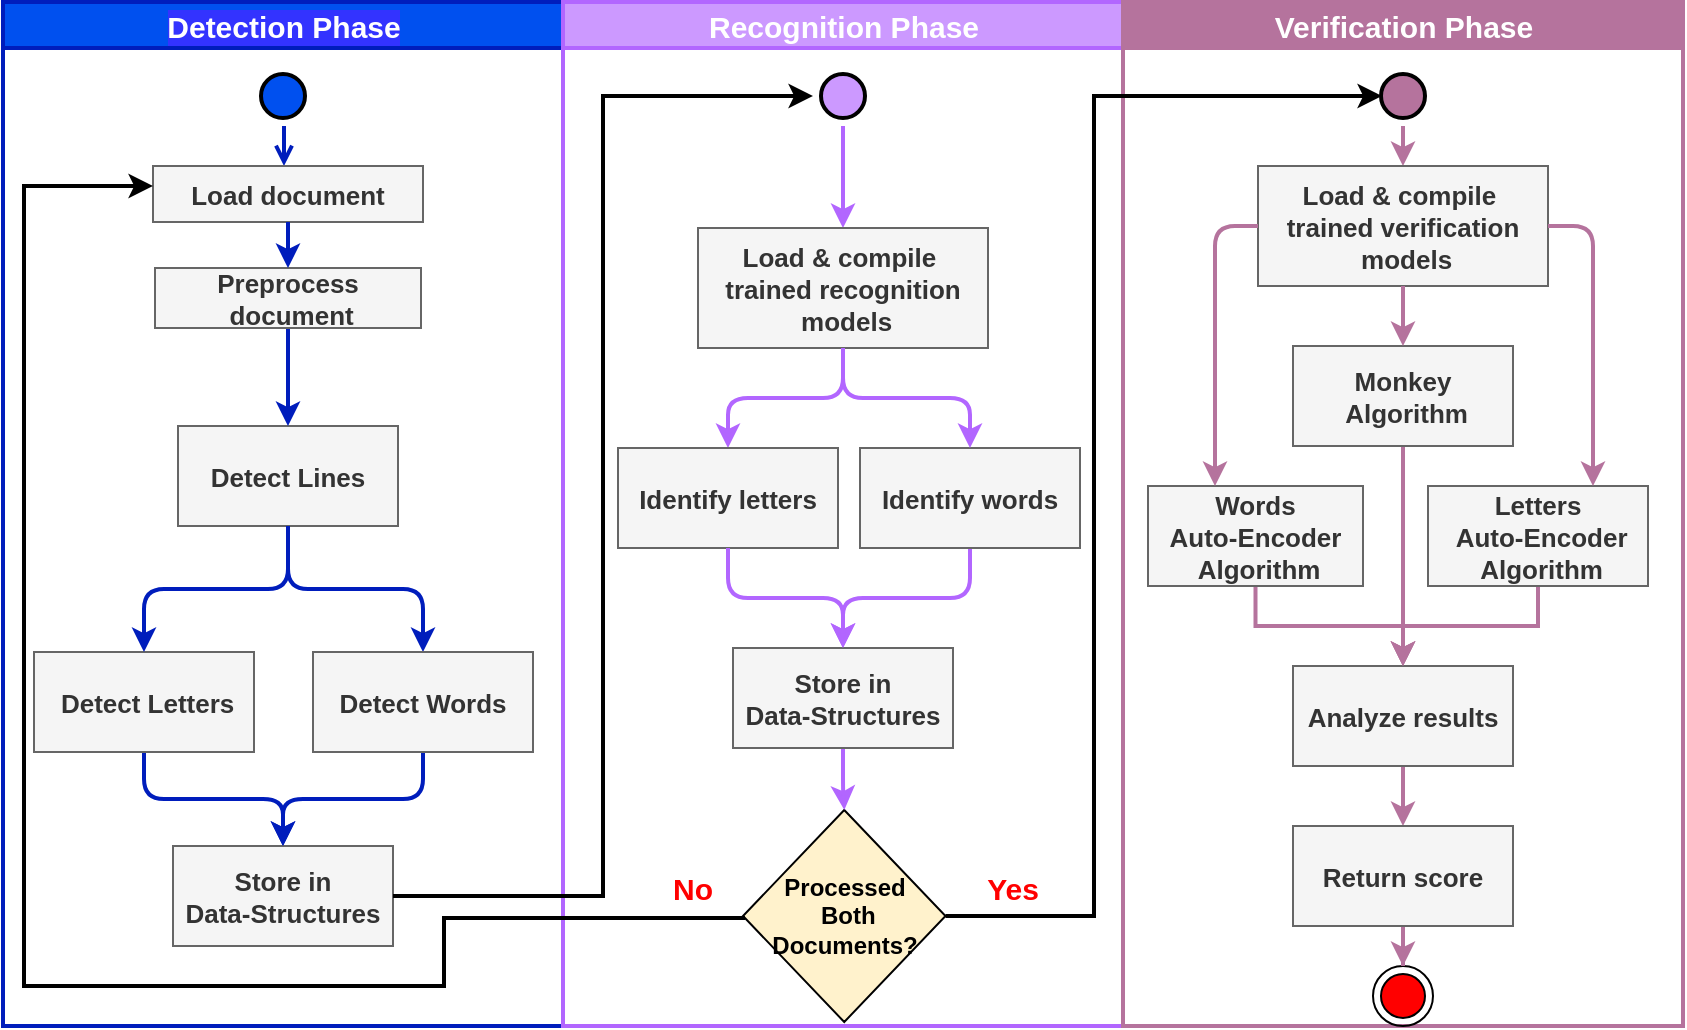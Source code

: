 <mxfile version="13.1.1" type="device"><diagram name="Page-1" id="e7e014a7-5840-1c2e-5031-d8a46d1fe8dd"><mxGraphModel dx="782" dy="437" grid="1" gridSize="10" guides="1" tooltips="1" connect="1" arrows="1" fold="1" page="1" pageScale="1" pageWidth="1169" pageHeight="826" background="#ffffff" math="0" shadow="0"><root><mxCell id="0"/><mxCell id="1" parent="0"/><mxCell id="2" value="Detection Phase" style="swimlane;whiteSpace=wrap;rounded=0;fontSize=15;strokeColor=#001DBC;strokeWidth=2;fillColor=#0050ef;labelBackgroundColor=#3333FF;endFill=1;endArrow=open;startSize=23;fontColor=#FFFFFF;fontStyle=1" parent="1" vertex="1"><mxGeometry x="164.5" y="128" width="280" height="512" as="geometry"/></mxCell><mxCell id="5" value="" style="ellipse;shape=startState;fillColor=#0050ef;strokeColor=#000000;rounded=0;fontSize=11;strokeWidth=2;labelBackgroundColor=#ffffff;endFill=1;endArrow=open;" parent="2" vertex="1"><mxGeometry x="125" y="32" width="30" height="30" as="geometry"/></mxCell><mxCell id="6" value="" style="edgeStyle=elbowEdgeStyle;elbow=horizontal;verticalAlign=middle;endArrow=open;strokeColor=#001DBC;endFill=1;rounded=0;strokeWidth=2;fillColor=#0050ef;" parent="2" target="7" edge="1"><mxGeometry x="100" y="40" as="geometry"><mxPoint x="115" y="110" as="targetPoint"/><mxPoint x="140.5" y="62" as="sourcePoint"/></mxGeometry></mxCell><mxCell id="7" value="Load document" style="fillColor=#f5f5f5;strokeColor=#666666;fontColor=#333333;fontSize=13;fontStyle=1" parent="2" vertex="1"><mxGeometry x="75" y="82" width="135" height="28" as="geometry"/></mxCell><mxCell id="zbgjQvauJ4U8vsJd3DAm-43" style="edgeStyle=orthogonalEdgeStyle;rounded=1;orthogonalLoop=1;jettySize=auto;html=1;fillColor=#CC99FF;strokeColor=#001DBC;strokeWidth=2;endArrow=classic;fontSize=12;fontStyle=1;startSize=23;" parent="2" source="8" target="10" edge="1"><mxGeometry relative="1" as="geometry"/></mxCell><mxCell id="8" value="Detect Lines" style="fillColor=#f5f5f5;strokeColor=#666666;fontColor=#333333;fontSize=13;fontStyle=1" parent="2" vertex="1"><mxGeometry x="87.5" y="212" width="110" height="50" as="geometry"/></mxCell><mxCell id="zbgjQvauJ4U8vsJd3DAm-52" style="edgeStyle=orthogonalEdgeStyle;rounded=1;orthogonalLoop=1;jettySize=auto;html=1;strokeWidth=2;strokeColor=#001DBC;fillColor=#CC99FF;endArrow=classic;fontSize=12;fontStyle=1;startSize=23;" parent="2" source="10" target="zbgjQvauJ4U8vsJd3DAm-51" edge="1"><mxGeometry relative="1" as="geometry"/></mxCell><mxCell id="10" value="Detect Words" style="fillColor=#f5f5f5;strokeColor=#666666;fontColor=#333333;fontSize=13;fontStyle=1" parent="2" vertex="1"><mxGeometry x="155" y="325" width="110" height="50" as="geometry"/></mxCell><mxCell id="zbgjQvauJ4U8vsJd3DAm-51" value="Store in &#10;Data-Structures" style="fillColor=#f5f5f5;strokeColor=#666666;fontColor=#333333;fontSize=13;fontStyle=1" parent="2" vertex="1"><mxGeometry x="85" y="422" width="110" height="50" as="geometry"/></mxCell><mxCell id="3" value="Recognition Phase" style="swimlane;whiteSpace=wrap;startSize=23;fillColor=#CC99FF;strokeColor=#B266FF;strokeWidth=2;fontColor=#FFFFFF;fontSize=15;" parent="1" vertex="1"><mxGeometry x="444.5" y="128" width="280" height="512" as="geometry"><mxRectangle x="444.5" y="128" width="80" height="23" as="alternateBounds"/></mxGeometry></mxCell><mxCell id="zbgjQvauJ4U8vsJd3DAm-56" style="edgeStyle=orthogonalEdgeStyle;orthogonalLoop=1;jettySize=auto;html=1;strokeWidth=2;fontSize=12;fontColor=#000000;fontStyle=1;strokeColor=#B266FF;fillColor=#CC99FF;startSize=23;" parent="3" source="13" target="15" edge="1"><mxGeometry relative="1" as="geometry"/></mxCell><mxCell id="13" value="" style="ellipse;shape=startState;fillColor=#CC99FF;strokeColor=#000000;fontStyle=1;startSize=23;strokeWidth=2;" parent="3" vertex="1"><mxGeometry x="125" y="32" width="30" height="30" as="geometry"/></mxCell><mxCell id="zbgjQvauJ4U8vsJd3DAm-63" style="edgeStyle=orthogonalEdgeStyle;orthogonalLoop=1;jettySize=auto;html=1;strokeWidth=2;fontSize=12;fontColor=#000000;fontStyle=1;strokeColor=#B266FF;fillColor=#CC99FF;startSize=23;" parent="3" source="15" target="zbgjQvauJ4U8vsJd3DAm-61" edge="1"><mxGeometry relative="1" as="geometry"/></mxCell><mxCell id="15" value="Load &amp; compile &#10;trained recognition&#10; models" style="fillColor=#f5f5f5;strokeColor=#666666;fontColor=#333333;fontSize=13;fontStyle=1" parent="3" vertex="1"><mxGeometry x="67.5" y="113" width="145" height="60" as="geometry"/></mxCell><mxCell id="zbgjQvauJ4U8vsJd3DAm-61" value="Identify letters" style="fillColor=#f5f5f5;strokeColor=#666666;fontColor=#333333;fontSize=13;fontStyle=1" parent="3" vertex="1"><mxGeometry x="27.5" y="223" width="110" height="50" as="geometry"/></mxCell><mxCell id="zbgjQvauJ4U8vsJd3DAm-110" value="Processed&lt;br&gt;&amp;nbsp;Both Documents?" style="rhombus;whiteSpace=wrap;html=1;fontStyle=1;fontSize=12;fillColor=#fff2cc;strokeColor=#000000;" parent="3" vertex="1"><mxGeometry x="90" y="404" width="101.25" height="106" as="geometry"/></mxCell><mxCell id="4" value="Verification Phase" style="swimlane;whiteSpace=wrap;fillColor=#B5739D;fontSize=15;fontColor=#FFFFFF;strokeWidth=2;strokeColor=#B5739D;" parent="1" vertex="1"><mxGeometry x="724.5" y="128" width="280" height="512" as="geometry"/></mxCell><mxCell id="38" value="" style="ellipse;shape=endState;fillColor=#FF0000;strokeColor=#000000;" parent="4" vertex="1"><mxGeometry x="125" y="482" width="30" height="30" as="geometry"/></mxCell><mxCell id="zbgjQvauJ4U8vsJd3DAm-119" style="edgeStyle=orthogonalEdgeStyle;rounded=1;orthogonalLoop=1;jettySize=auto;html=1;entryX=0.5;entryY=0;entryDx=0;entryDy=0;strokeColor=#B5739D;strokeWidth=2;fontSize=12;fontColor=#000000;fontStyle=1;fillColor=#CC99FF;startSize=23;" parent="4" source="zbgjQvauJ4U8vsJd3DAm-68" target="zbgjQvauJ4U8vsJd3DAm-76" edge="1"><mxGeometry relative="1" as="geometry"/></mxCell><mxCell id="zbgjQvauJ4U8vsJd3DAm-68" value="" style="ellipse;shape=startState;fillColor=#B5739D;strokeColor=#000000;fontStyle=1;startSize=23;fontSize=15;fontColor=#FFFFFF;strokeWidth=2;" parent="4" vertex="1"><mxGeometry x="125" y="32" width="30" height="30" as="geometry"/></mxCell><mxCell id="zbgjQvauJ4U8vsJd3DAm-76" value="Load &amp; compile &#10;trained verification&#10; models" style="fillColor=#f5f5f5;strokeColor=#666666;fontColor=#333333;fontSize=13;fontStyle=1" parent="4" vertex="1"><mxGeometry x="67.5" y="82" width="145" height="60" as="geometry"/></mxCell><mxCell id="zbgjQvauJ4U8vsJd3DAm-102" style="edgeStyle=orthogonalEdgeStyle;rounded=0;orthogonalLoop=1;jettySize=auto;html=1;entryX=0.5;entryY=0;entryDx=0;entryDy=0;strokeColor=#B5739D;strokeWidth=2;fontSize=15;fontColor=#FF0000;" parent="4" source="zbgjQvauJ4U8vsJd3DAm-80" target="zbgjQvauJ4U8vsJd3DAm-82" edge="1"><mxGeometry relative="1" as="geometry"/></mxCell><mxCell id="zbgjQvauJ4U8vsJd3DAm-80" value="Words&#10;Auto-Encoder&#10; Algorithm" style="fillColor=#f5f5f5;strokeColor=#666666;fontColor=#333333;fontSize=13;fontStyle=1" parent="4" vertex="1"><mxGeometry x="12.5" y="242" width="107.5" height="50" as="geometry"/></mxCell><mxCell id="zbgjQvauJ4U8vsJd3DAm-104" style="edgeStyle=orthogonalEdgeStyle;rounded=0;orthogonalLoop=1;jettySize=auto;html=1;entryX=0.5;entryY=0;entryDx=0;entryDy=0;strokeColor=#B5739D;strokeWidth=2;fontSize=15;fontColor=#FF0000;" parent="4" source="zbgjQvauJ4U8vsJd3DAm-82" target="zbgjQvauJ4U8vsJd3DAm-83" edge="1"><mxGeometry relative="1" as="geometry"/></mxCell><mxCell id="zbgjQvauJ4U8vsJd3DAm-82" value="Analyze results" style="fillColor=#f5f5f5;strokeColor=#666666;fontColor=#333333;fontSize=13;fontStyle=1" parent="4" vertex="1"><mxGeometry x="85" y="332" width="110" height="50" as="geometry"/></mxCell><mxCell id="zbgjQvauJ4U8vsJd3DAm-105" style="edgeStyle=orthogonalEdgeStyle;rounded=0;orthogonalLoop=1;jettySize=auto;html=1;strokeColor=#B5739D;strokeWidth=2;fontSize=15;fontColor=#FF0000;" parent="4" source="zbgjQvauJ4U8vsJd3DAm-83" target="38" edge="1"><mxGeometry relative="1" as="geometry"/></mxCell><mxCell id="zbgjQvauJ4U8vsJd3DAm-83" value="Return score" style="fillColor=#f5f5f5;strokeColor=#666666;fontColor=#333333;fontSize=13;fontStyle=1" parent="4" vertex="1"><mxGeometry x="85" y="412" width="110" height="50" as="geometry"/></mxCell><mxCell id="7Mtua1y4DZOM9EhncGlC-43" style="edgeStyle=orthogonalEdgeStyle;rounded=1;orthogonalLoop=1;jettySize=auto;html=1;strokeColor=#B5739D;strokeWidth=2;fontSize=12;fontColor=#000000;exitX=0;exitY=0.5;exitDx=0;exitDy=0;fontStyle=1;fillColor=#CC99FF;startSize=23;" edge="1" parent="4" source="zbgjQvauJ4U8vsJd3DAm-76" target="zbgjQvauJ4U8vsJd3DAm-80"><mxGeometry relative="1" as="geometry"><mxPoint x="35.5" y="112" as="sourcePoint"/><mxPoint x="58" y="242" as="targetPoint"/><Array as="points"><mxPoint x="46" y="112"/></Array></mxGeometry></mxCell><mxCell id="zbgjQvauJ4U8vsJd3DAm-53" style="edgeStyle=orthogonalEdgeStyle;rounded=1;orthogonalLoop=1;jettySize=auto;html=1;entryX=0.5;entryY=0;entryDx=0;entryDy=0;strokeWidth=2;strokeColor=#001DBC;fillColor=#CC99FF;endArrow=classic;fontSize=12;fontStyle=1;startSize=23;" parent="1" source="zbgjQvauJ4U8vsJd3DAm-41" target="zbgjQvauJ4U8vsJd3DAm-51" edge="1"><mxGeometry relative="1" as="geometry"/></mxCell><mxCell id="zbgjQvauJ4U8vsJd3DAm-41" value=" Detect Letters" style="fillColor=#f5f5f5;strokeColor=#666666;fontColor=#333333;fontSize=13;fontStyle=1" parent="1" vertex="1"><mxGeometry x="180" y="453" width="110" height="50" as="geometry"/></mxCell><mxCell id="zbgjQvauJ4U8vsJd3DAm-44" style="edgeStyle=orthogonalEdgeStyle;rounded=1;orthogonalLoop=1;jettySize=auto;html=1;entryX=0.5;entryY=0;entryDx=0;entryDy=0;strokeColor=#001DBC;strokeWidth=2;fillColor=#CC99FF;endArrow=classic;fontSize=12;fontStyle=1;startSize=23;" parent="1" source="8" target="zbgjQvauJ4U8vsJd3DAm-41" edge="1"><mxGeometry relative="1" as="geometry"/></mxCell><mxCell id="zbgjQvauJ4U8vsJd3DAm-57" style="edgeStyle=orthogonalEdgeStyle;rounded=0;orthogonalLoop=1;jettySize=auto;html=1;entryX=0;entryY=0.5;entryDx=0;entryDy=0;strokeWidth=2;fontSize=15;fontColor=#FFFFFF;" parent="1" source="zbgjQvauJ4U8vsJd3DAm-51" target="13" edge="1"><mxGeometry relative="1" as="geometry"/></mxCell><mxCell id="zbgjQvauJ4U8vsJd3DAm-66" style="edgeStyle=orthogonalEdgeStyle;rounded=1;orthogonalLoop=1;jettySize=auto;html=1;strokeColor=#B266FF;strokeWidth=2;fontSize=12;fontColor=#000000;fontStyle=1;fillColor=#CC99FF;startSize=23;" parent="1" source="zbgjQvauJ4U8vsJd3DAm-60" target="zbgjQvauJ4U8vsJd3DAm-64" edge="1"><mxGeometry relative="1" as="geometry"/></mxCell><mxCell id="zbgjQvauJ4U8vsJd3DAm-60" value="Identify words" style="fillColor=#f5f5f5;strokeColor=#666666;fontColor=#333333;fontSize=13;fontStyle=1" parent="1" vertex="1"><mxGeometry x="593" y="351" width="110" height="50" as="geometry"/></mxCell><mxCell id="zbgjQvauJ4U8vsJd3DAm-62" style="edgeStyle=orthogonalEdgeStyle;orthogonalLoop=1;jettySize=auto;html=1;strokeWidth=2;fontSize=12;fontColor=#000000;fontStyle=1;strokeColor=#B266FF;fillColor=#CC99FF;startSize=23;" parent="1" source="15" target="zbgjQvauJ4U8vsJd3DAm-60" edge="1"><mxGeometry relative="1" as="geometry"/></mxCell><mxCell id="zbgjQvauJ4U8vsJd3DAm-109" style="edgeStyle=orthogonalEdgeStyle;rounded=1;orthogonalLoop=1;jettySize=auto;html=1;exitX=0.5;exitY=1;exitDx=0;exitDy=0;strokeColor=#B266FF;strokeWidth=2;fontSize=12;fontColor=#000000;fontStyle=1;fillColor=#CC99FF;startSize=23;" parent="1" source="zbgjQvauJ4U8vsJd3DAm-64" target="zbgjQvauJ4U8vsJd3DAm-110" edge="1"><mxGeometry relative="1" as="geometry"><mxPoint x="585.333" y="539.667" as="targetPoint"/></mxGeometry></mxCell><mxCell id="zbgjQvauJ4U8vsJd3DAm-64" value="Store in &#10;Data-Structures" style="fillColor=#f5f5f5;strokeColor=#666666;fontColor=#333333;fontSize=13;fontStyle=1" parent="1" vertex="1"><mxGeometry x="529.5" y="451" width="110" height="50" as="geometry"/></mxCell><mxCell id="zbgjQvauJ4U8vsJd3DAm-67" style="edgeStyle=orthogonalEdgeStyle;rounded=1;orthogonalLoop=1;jettySize=auto;html=1;entryX=0.5;entryY=0;entryDx=0;entryDy=0;strokeColor=#B266FF;strokeWidth=2;fontSize=12;fontColor=#000000;fontStyle=1;fillColor=#CC99FF;startSize=23;" parent="1" source="zbgjQvauJ4U8vsJd3DAm-61" target="zbgjQvauJ4U8vsJd3DAm-64" edge="1"><mxGeometry relative="1" as="geometry"/></mxCell><mxCell id="zbgjQvauJ4U8vsJd3DAm-96" style="edgeStyle=orthogonalEdgeStyle;rounded=0;orthogonalLoop=1;jettySize=auto;html=1;strokeColor=#B5739D;strokeWidth=2;fontSize=15;fontColor=#FF0000;" parent="1" source="zbgjQvauJ4U8vsJd3DAm-79" target="zbgjQvauJ4U8vsJd3DAm-82" edge="1"><mxGeometry relative="1" as="geometry"/></mxCell><mxCell id="zbgjQvauJ4U8vsJd3DAm-79" value="Monkey&#10; Algorithm" style="fillColor=#f5f5f5;strokeColor=#666666;fontColor=#333333;fontSize=13;fontStyle=1" parent="1" vertex="1"><mxGeometry x="809.5" y="300" width="110" height="50" as="geometry"/></mxCell><mxCell id="zbgjQvauJ4U8vsJd3DAm-84" style="edgeStyle=orthogonalEdgeStyle;rounded=1;orthogonalLoop=1;jettySize=auto;html=1;strokeColor=#B5739D;strokeWidth=2;fontSize=12;fontColor=#000000;fontStyle=1;fillColor=#CC99FF;startSize=23;" parent="1" source="zbgjQvauJ4U8vsJd3DAm-76" target="zbgjQvauJ4U8vsJd3DAm-79" edge="1"><mxGeometry relative="1" as="geometry"/></mxCell><mxCell id="zbgjQvauJ4U8vsJd3DAm-101" style="edgeStyle=orthogonalEdgeStyle;rounded=0;orthogonalLoop=1;jettySize=auto;html=1;entryX=0.5;entryY=0;entryDx=0;entryDy=0;strokeColor=#B5739D;strokeWidth=2;fontSize=15;fontColor=#FF0000;" parent="1" source="zbgjQvauJ4U8vsJd3DAm-89" target="zbgjQvauJ4U8vsJd3DAm-82" edge="1"><mxGeometry relative="1" as="geometry"/></mxCell><mxCell id="zbgjQvauJ4U8vsJd3DAm-89" value="Letters&#10; Auto-Encoder&#10; Algorithm" style="fillColor=#f5f5f5;strokeColor=#666666;fontColor=#333333;fontSize=13;fontStyle=1" parent="1" vertex="1"><mxGeometry x="877" y="370" width="110" height="50" as="geometry"/></mxCell><mxCell id="zbgjQvauJ4U8vsJd3DAm-91" style="edgeStyle=orthogonalEdgeStyle;rounded=1;orthogonalLoop=1;jettySize=auto;html=1;entryX=0.75;entryY=0;entryDx=0;entryDy=0;strokeColor=#B5739D;strokeWidth=2;fontSize=12;fontColor=#000000;exitX=1;exitY=0.5;exitDx=0;exitDy=0;fontStyle=1;fillColor=#CC99FF;startSize=23;" parent="1" source="zbgjQvauJ4U8vsJd3DAm-76" target="zbgjQvauJ4U8vsJd3DAm-89" edge="1"><mxGeometry relative="1" as="geometry"/></mxCell><mxCell id="zbgjQvauJ4U8vsJd3DAm-111" style="edgeStyle=orthogonalEdgeStyle;rounded=0;orthogonalLoop=1;jettySize=auto;html=1;strokeColor=#000000;strokeWidth=2;fontSize=15;fontColor=#FF0000;exitX=0;exitY=0.5;exitDx=0;exitDy=0;" parent="1" source="zbgjQvauJ4U8vsJd3DAm-110" target="7" edge="1"><mxGeometry relative="1" as="geometry"><mxPoint x="528.667" y="586.333" as="sourcePoint"/><mxPoint x="235.333" y="263" as="targetPoint"/><Array as="points"><mxPoint x="385" y="586"/><mxPoint x="385" y="620"/><mxPoint x="175" y="620"/><mxPoint x="175" y="220"/></Array></mxGeometry></mxCell><mxCell id="zbgjQvauJ4U8vsJd3DAm-112" style="edgeStyle=orthogonalEdgeStyle;rounded=0;orthogonalLoop=1;jettySize=auto;html=1;strokeColor=#000000;strokeWidth=2;fontSize=15;fontColor=#FF0000;" parent="1" source="zbgjQvauJ4U8vsJd3DAm-110" edge="1"><mxGeometry relative="1" as="geometry"><mxPoint x="854" y="175" as="targetPoint"/><Array as="points"><mxPoint x="710" y="585"/><mxPoint x="710" y="175"/><mxPoint x="854" y="175"/></Array></mxGeometry></mxCell><mxCell id="zbgjQvauJ4U8vsJd3DAm-113" value="No" style="text;html=1;align=center;verticalAlign=middle;resizable=0;points=[];autosize=1;fontSize=15;fontColor=#FF0000;fontStyle=1" parent="1" vertex="1"><mxGeometry x="489" y="561" width="40" height="20" as="geometry"/></mxCell><mxCell id="zbgjQvauJ4U8vsJd3DAm-114" value="Yes" style="text;html=1;align=center;verticalAlign=middle;resizable=0;points=[];autosize=1;fontSize=15;fontColor=#FF0000;fontStyle=1" parent="1" vertex="1"><mxGeometry x="649" y="561" width="40" height="20" as="geometry"/></mxCell><mxCell id="zbgjQvauJ4U8vsJd3DAm-118" style="edgeStyle=orthogonalEdgeStyle;rounded=1;orthogonalLoop=1;jettySize=auto;html=1;strokeColor=#001DBC;strokeWidth=2;fontSize=12;fontColor=#000000;fontStyle=1;fillColor=#CC99FF;startSize=23;" parent="1" source="zbgjQvauJ4U8vsJd3DAm-115" target="8" edge="1"><mxGeometry relative="1" as="geometry"/></mxCell><mxCell id="zbgjQvauJ4U8vsJd3DAm-115" value="Preprocess&#10; document" style="fillColor=#f5f5f5;strokeColor=#666666;fontColor=#333333;fontSize=13;fontStyle=1" parent="1" vertex="1"><mxGeometry x="240.5" y="261" width="133" height="30" as="geometry"/></mxCell><mxCell id="zbgjQvauJ4U8vsJd3DAm-117" style="edgeStyle=orthogonalEdgeStyle;rounded=1;orthogonalLoop=1;jettySize=auto;html=1;strokeColor=#001DBC;strokeWidth=2;fontSize=12;fontColor=#000000;fontStyle=1;fillColor=#CC99FF;startSize=23;" parent="1" source="7" target="zbgjQvauJ4U8vsJd3DAm-115" edge="1"><mxGeometry relative="1" as="geometry"/></mxCell></root></mxGraphModel></diagram></mxfile>